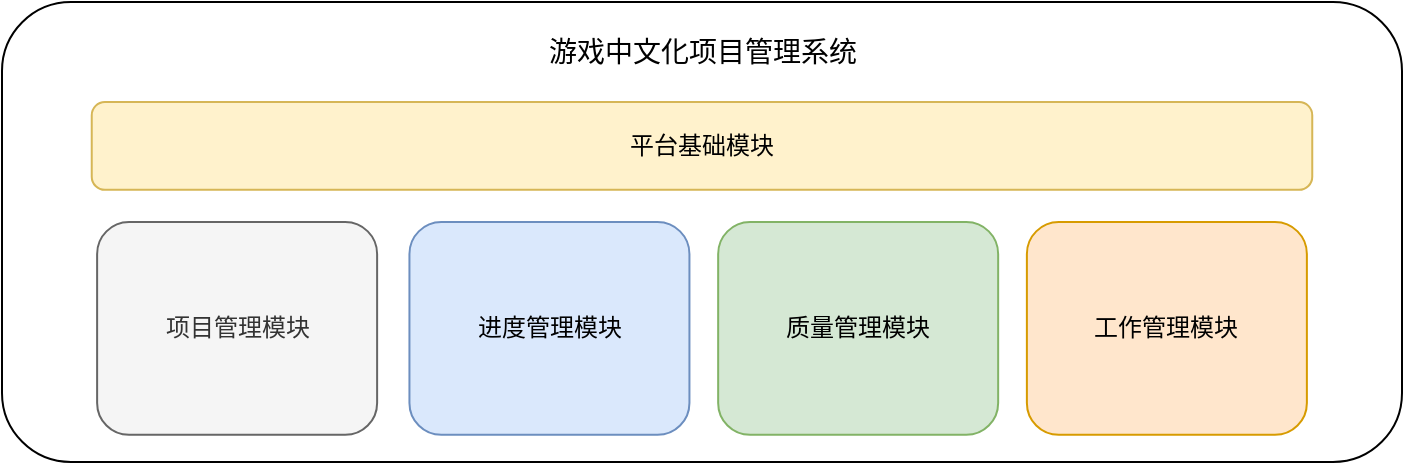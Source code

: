 <mxfile version="24.4.4" type="github">
  <diagram name="第 1 页" id="yD5oL04kpRb094ojWVLJ">
    <mxGraphModel dx="1086" dy="570" grid="1" gridSize="10" guides="1" tooltips="1" connect="1" arrows="1" fold="1" page="1" pageScale="1" pageWidth="827" pageHeight="1169" math="0" shadow="0">
      <root>
        <mxCell id="0" />
        <mxCell id="1" parent="0" />
        <mxCell id="NIBuFautabw_xoyIBmog-1" value="" style="group" parent="1" vertex="1" connectable="0">
          <mxGeometry x="30" y="30" width="700" height="230" as="geometry" />
        </mxCell>
        <mxCell id="zvsq0e2OFHEPThGRjLgI-11" value="" style="rounded=1;whiteSpace=wrap;html=1;" parent="NIBuFautabw_xoyIBmog-1" vertex="1">
          <mxGeometry width="700.0" height="230.0" as="geometry" />
        </mxCell>
        <mxCell id="zvsq0e2OFHEPThGRjLgI-12" value="平台基础模块" style="rounded=1;whiteSpace=wrap;html=1;fillColor=#fff2cc;strokeColor=#d6b656;" parent="NIBuFautabw_xoyIBmog-1" vertex="1">
          <mxGeometry x="44.872" y="49.996" width="610.256" height="43.909" as="geometry" />
        </mxCell>
        <mxCell id="zvsq0e2OFHEPThGRjLgI-13" value="项目管理模块" style="rounded=1;whiteSpace=wrap;html=1;fillColor=#f5f5f5;fontColor=#333333;strokeColor=#666666;horizontal=1;" parent="NIBuFautabw_xoyIBmog-1" vertex="1">
          <mxGeometry x="47.56" y="110" width="140" height="106.41" as="geometry" />
        </mxCell>
        <mxCell id="zvsq0e2OFHEPThGRjLgI-17" value="进度管理模块" style="rounded=1;whiteSpace=wrap;html=1;fillColor=#dae8fc;strokeColor=#6c8ebf;horizontal=1;" parent="NIBuFautabw_xoyIBmog-1" vertex="1">
          <mxGeometry x="203.72" y="110" width="140" height="106.41" as="geometry" />
        </mxCell>
        <mxCell id="zvsq0e2OFHEPThGRjLgI-18" value="质量管理模块" style="rounded=1;whiteSpace=wrap;html=1;fillColor=#d5e8d4;strokeColor=#82b366;horizontal=1;" parent="NIBuFautabw_xoyIBmog-1" vertex="1">
          <mxGeometry x="358.08" y="110" width="140" height="106.41" as="geometry" />
        </mxCell>
        <mxCell id="zvsq0e2OFHEPThGRjLgI-19" value="工作管理模块" style="rounded=1;whiteSpace=wrap;html=1;fillColor=#ffe6cc;strokeColor=#d79b00;horizontal=1;" parent="NIBuFautabw_xoyIBmog-1" vertex="1">
          <mxGeometry x="512.44" y="110" width="140" height="106.41" as="geometry" />
        </mxCell>
        <mxCell id="zvsq0e2OFHEPThGRjLgI-20" value="&lt;span style=&quot;font-size:10.5pt;mso-bidi-font-size:11.0pt;&lt;br/&gt;font-family:等线;mso-ascii-theme-font:minor-latin;mso-fareast-theme-font:minor-fareast;&lt;br/&gt;mso-hansi-theme-font:minor-latin;mso-bidi-font-family:&amp;quot;Times New Roman&amp;quot;;&lt;br/&gt;mso-bidi-theme-font:minor-bidi;mso-ansi-language:EN-US;mso-fareast-language:&lt;br/&gt;ZH-CN;mso-bidi-language:AR-SA&quot;&gt;游戏中文化项目管理系统&lt;/span&gt;" style="text;html=1;align=center;verticalAlign=middle;resizable=0;points=[];autosize=1;strokeColor=none;fillColor=none;" parent="NIBuFautabw_xoyIBmog-1" vertex="1">
          <mxGeometry x="260.0" y="9.997" width="180" height="30" as="geometry" />
        </mxCell>
      </root>
    </mxGraphModel>
  </diagram>
</mxfile>
